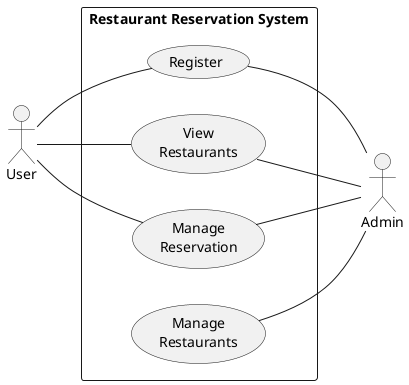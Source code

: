 @startuml Restaurant Reservation System Use Case Diagram
left to right direction
actor "User" as user
rectangle "Restaurant Reservation System" as RestaurantSystem {    
    usecase "Register" as register
    usecase "View\nRestaurants" as viewRestaurants
    usecase "Manage\nReservation" as manageResv
    usecase "Manage\nRestaurants" as manageRestaurant
}

user -- register
user -- viewRestaurants
user -- manageResv

actor "Admin" as admin
register -- admin
viewRestaurants -- admin
manageRestaurant -- admin
manageResv -- admin

@enduml